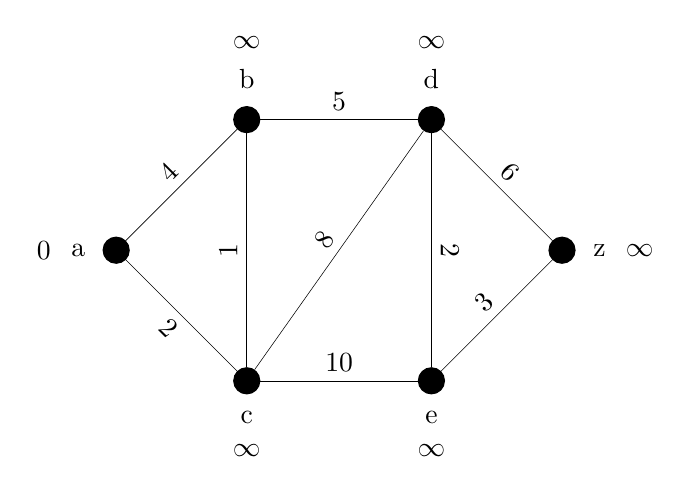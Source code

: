 \begin{tikzpicture}
    [n/.style={circle,draw},node distance=2cm,
    dot/.style={circle,draw,fill=black,minimum size=1pt}]
    \node[dot] (a){};
    \node[node distance=1mm] (texta)[left=of a]{a};
    \node[node distance=.1mm] (textaa)[left=of texta]{0};
    \node[dot](b)[above right=of a]{};
    \node[node distance=1mm] (textb)[above=of b]{b};
    \node[node distance=.1mm] (textbb)[above=of textb]{$ \infty $};
    \node[dot](c)[below right=of a]{};
    \node[node distance=1mm] (textc)[below=of c]{c};
    \node[node distance=.1mm] (textcc)[below=of textc]{$ \infty $};
    \node[dot](d)[right=of b]{};
    \node[node distance=1mm] (textd)[above=of d]{d};
    \node[node distance=.1mm] (textdd)[above=of textd]{$ \infty $};
    \node[dot](e)[right=of c]{};
    \node[node distance=1mm] (texte)[below=of e]{e};
    \node[node distance=.1mm] (textee)[below=of texte]{$ \infty $};
    \node[dot](z)[above right=of e]{};
    \node[node distance=1mm] (textz)[right=of z]{z};
    \node[node distance=.1mm] (textzz)[right=of textz]{$ \infty $};
    \path[-](c) edge[very thin] node[above,sloped]{1}(b)
                edge[very thin] node[below,sloped]{2}(a)
                edge[very thin] node[above,sloped]{8}(d)
                edge[very thin] node[above,sloped]{10}(e)
            (b) edge[very thin] node[above,sloped]{4}(a)
                edge[very thin] node[above,sloped]{5}(d)
            (z) edge[very thin] node[above,sloped]{6}(d)
                edge[very thin] node[above,sloped]{3}(e)
            (d) edge[very thin] node[above,sloped]{2}(e);
\end{tikzpicture}